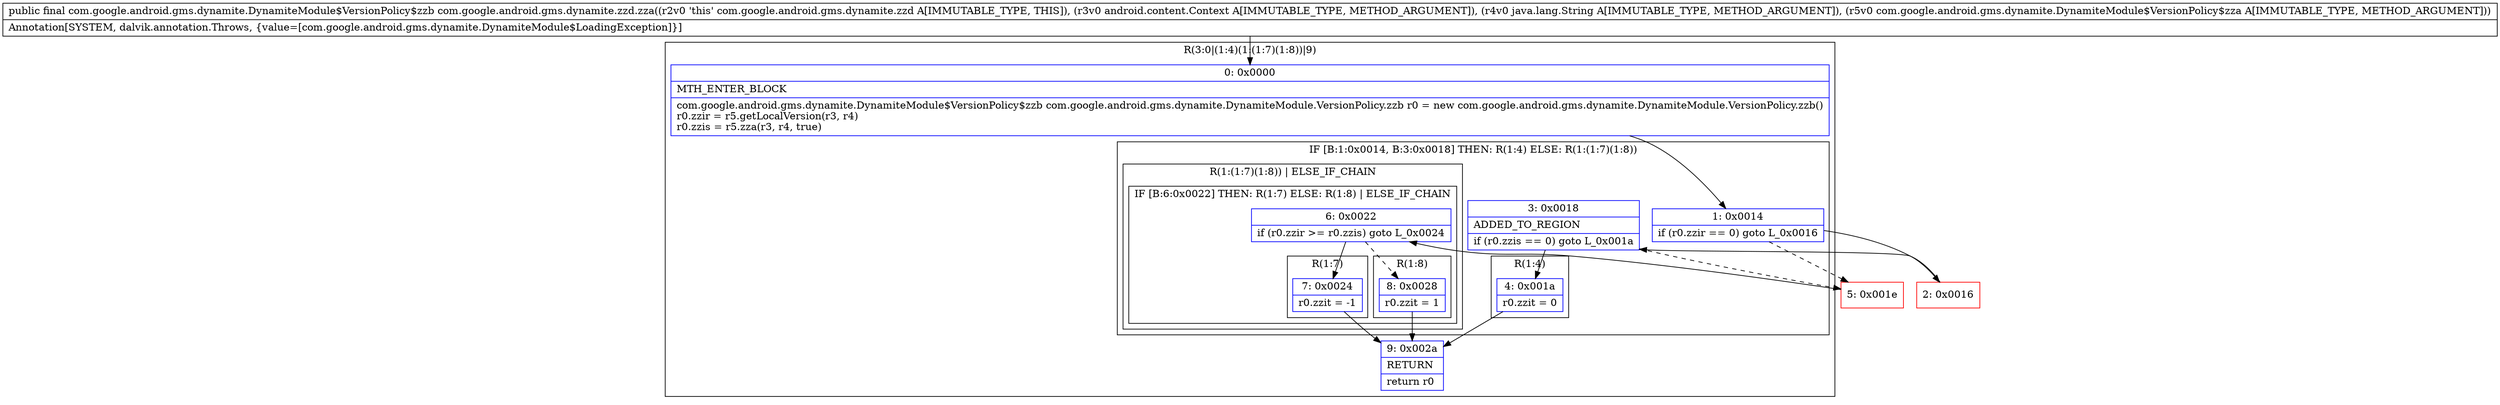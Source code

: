 digraph "CFG forcom.google.android.gms.dynamite.zzd.zza(Landroid\/content\/Context;Ljava\/lang\/String;Lcom\/google\/android\/gms\/dynamite\/DynamiteModule$VersionPolicy$zza;)Lcom\/google\/android\/gms\/dynamite\/DynamiteModule$VersionPolicy$zzb;" {
subgraph cluster_Region_1773755450 {
label = "R(3:0|(1:4)(1:(1:7)(1:8))|9)";
node [shape=record,color=blue];
Node_0 [shape=record,label="{0\:\ 0x0000|MTH_ENTER_BLOCK\l|com.google.android.gms.dynamite.DynamiteModule$VersionPolicy$zzb com.google.android.gms.dynamite.DynamiteModule.VersionPolicy.zzb r0 = new com.google.android.gms.dynamite.DynamiteModule.VersionPolicy.zzb()\lr0.zzir = r5.getLocalVersion(r3, r4)\lr0.zzis = r5.zza(r3, r4, true)\l}"];
subgraph cluster_IfRegion_1345979654 {
label = "IF [B:1:0x0014, B:3:0x0018] THEN: R(1:4) ELSE: R(1:(1:7)(1:8))";
node [shape=record,color=blue];
Node_1 [shape=record,label="{1\:\ 0x0014|if (r0.zzir == 0) goto L_0x0016\l}"];
Node_3 [shape=record,label="{3\:\ 0x0018|ADDED_TO_REGION\l|if (r0.zzis == 0) goto L_0x001a\l}"];
subgraph cluster_Region_27277657 {
label = "R(1:4)";
node [shape=record,color=blue];
Node_4 [shape=record,label="{4\:\ 0x001a|r0.zzit = 0\l}"];
}
subgraph cluster_Region_203644647 {
label = "R(1:(1:7)(1:8)) | ELSE_IF_CHAIN\l";
node [shape=record,color=blue];
subgraph cluster_IfRegion_1218836712 {
label = "IF [B:6:0x0022] THEN: R(1:7) ELSE: R(1:8) | ELSE_IF_CHAIN\l";
node [shape=record,color=blue];
Node_6 [shape=record,label="{6\:\ 0x0022|if (r0.zzir \>= r0.zzis) goto L_0x0024\l}"];
subgraph cluster_Region_1809724746 {
label = "R(1:7)";
node [shape=record,color=blue];
Node_7 [shape=record,label="{7\:\ 0x0024|r0.zzit = \-1\l}"];
}
subgraph cluster_Region_1800146690 {
label = "R(1:8)";
node [shape=record,color=blue];
Node_8 [shape=record,label="{8\:\ 0x0028|r0.zzit = 1\l}"];
}
}
}
}
Node_9 [shape=record,label="{9\:\ 0x002a|RETURN\l|return r0\l}"];
}
Node_2 [shape=record,color=red,label="{2\:\ 0x0016}"];
Node_5 [shape=record,color=red,label="{5\:\ 0x001e}"];
MethodNode[shape=record,label="{public final com.google.android.gms.dynamite.DynamiteModule$VersionPolicy$zzb com.google.android.gms.dynamite.zzd.zza((r2v0 'this' com.google.android.gms.dynamite.zzd A[IMMUTABLE_TYPE, THIS]), (r3v0 android.content.Context A[IMMUTABLE_TYPE, METHOD_ARGUMENT]), (r4v0 java.lang.String A[IMMUTABLE_TYPE, METHOD_ARGUMENT]), (r5v0 com.google.android.gms.dynamite.DynamiteModule$VersionPolicy$zza A[IMMUTABLE_TYPE, METHOD_ARGUMENT]))  | Annotation[SYSTEM, dalvik.annotation.Throws, \{value=[com.google.android.gms.dynamite.DynamiteModule$LoadingException]\}]\l}"];
MethodNode -> Node_0;
Node_0 -> Node_1;
Node_1 -> Node_2;
Node_1 -> Node_5[style=dashed];
Node_3 -> Node_4;
Node_3 -> Node_5[style=dashed];
Node_4 -> Node_9;
Node_6 -> Node_7;
Node_6 -> Node_8[style=dashed];
Node_7 -> Node_9;
Node_8 -> Node_9;
Node_2 -> Node_3;
Node_5 -> Node_6;
}

